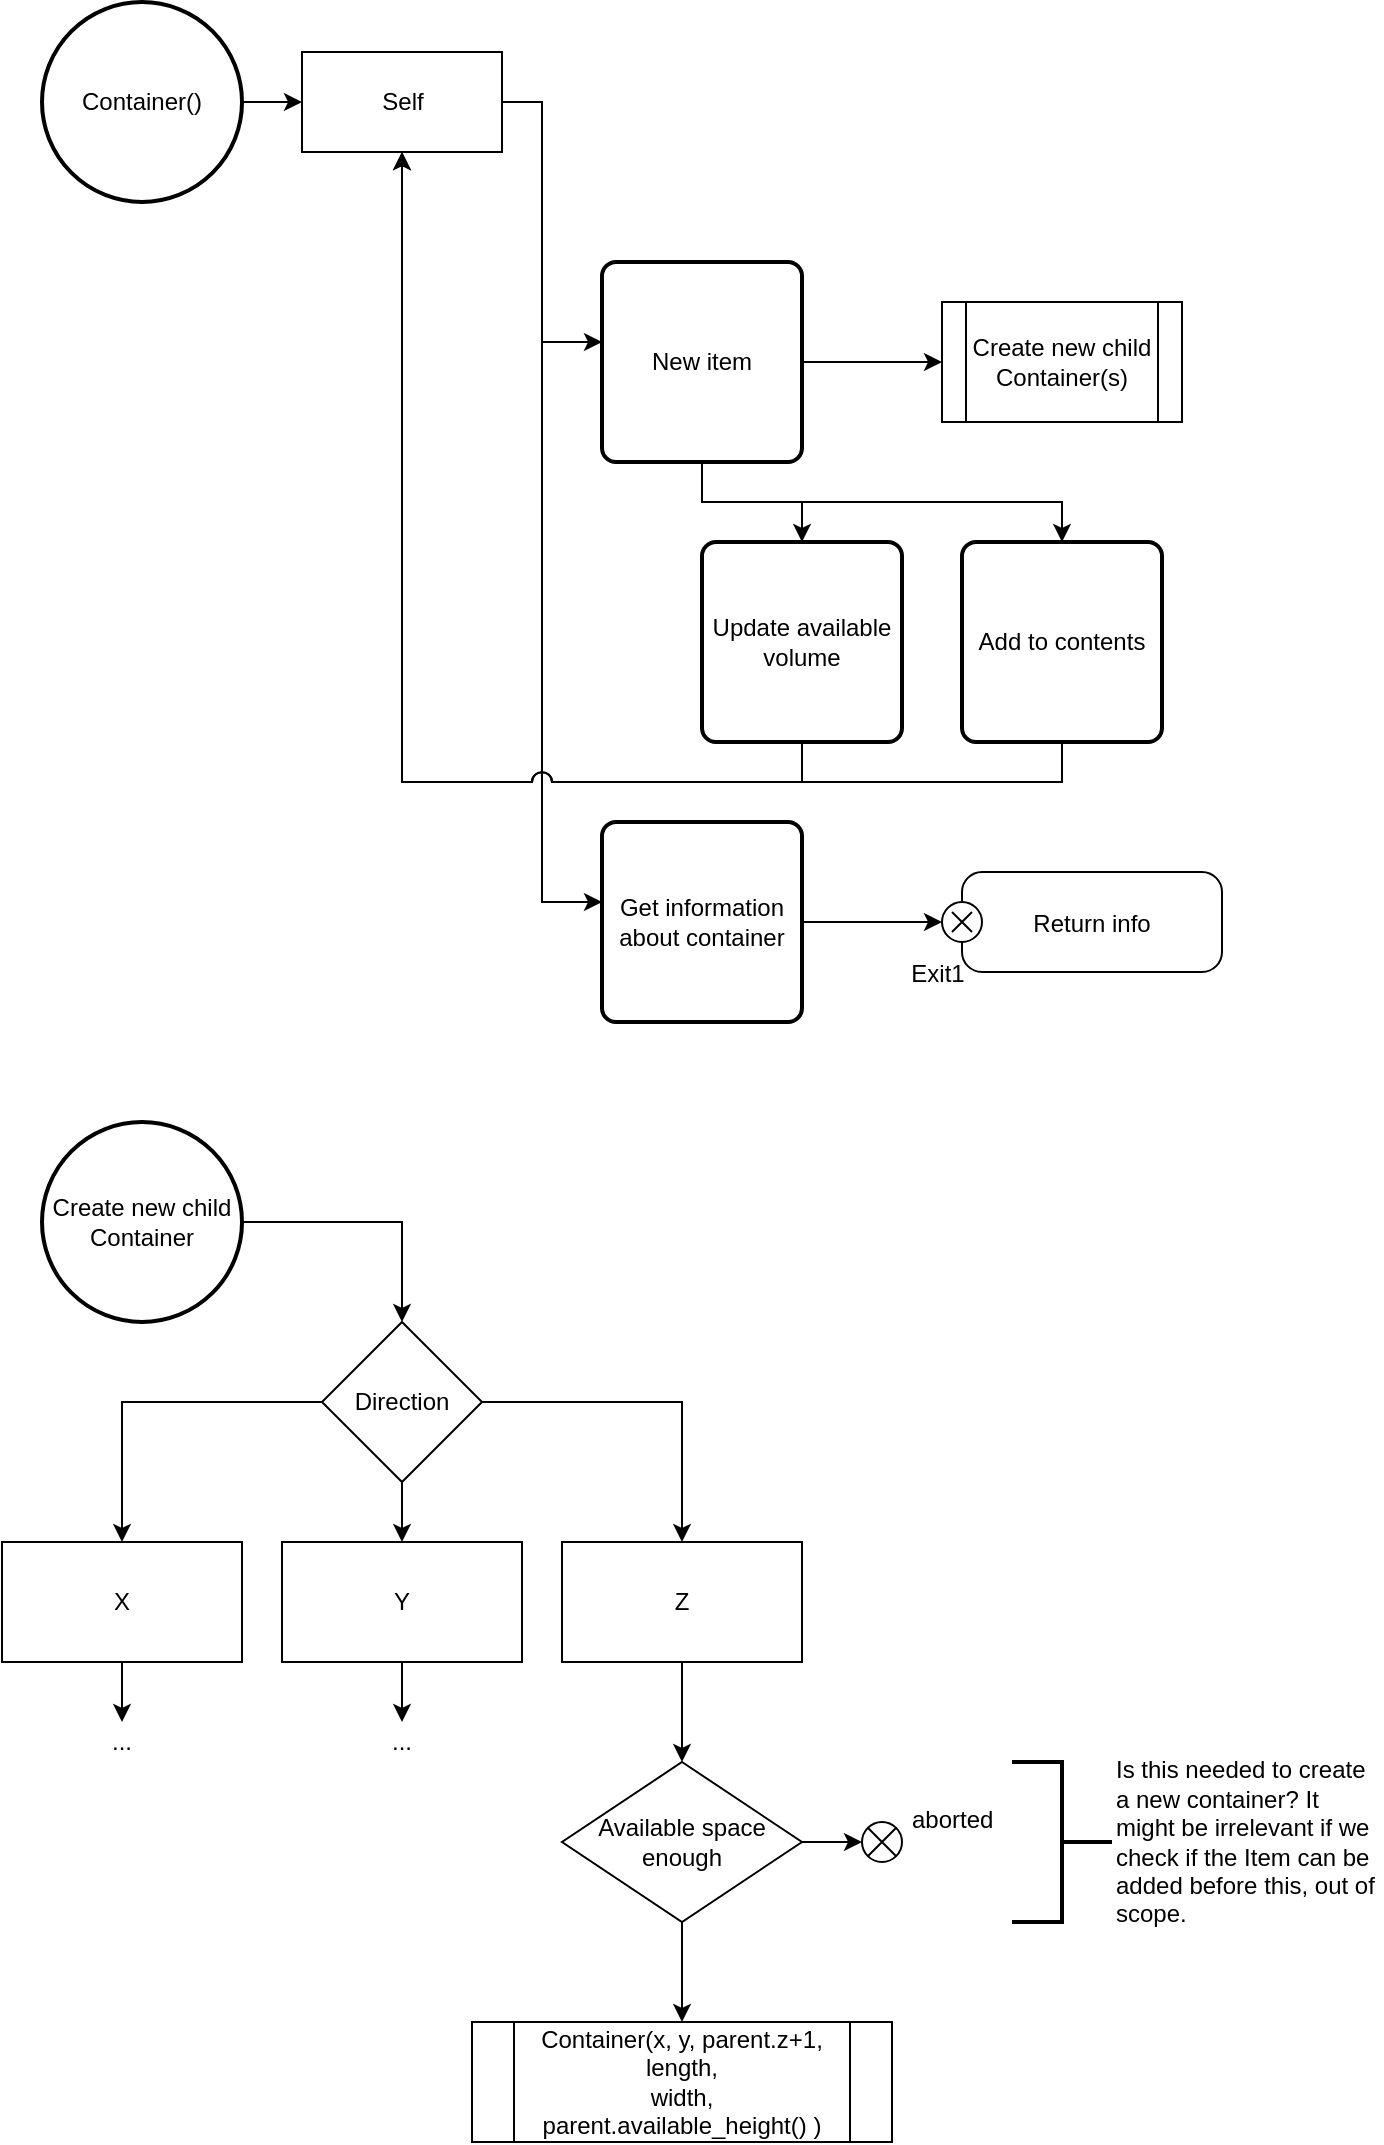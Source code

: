 <mxfile version="14.1.8" type="device"><diagram id="--4UrlgCyEFiTAmcFVNU" name="Page-1"><mxGraphModel dx="1422" dy="822" grid="1" gridSize="10" guides="1" tooltips="1" connect="1" arrows="1" fold="1" page="1" pageScale="1" pageWidth="850" pageHeight="1100" math="0" shadow="0"><root><mxCell id="0"/><mxCell id="1" parent="0"/><mxCell id="2UCCLiJV_eSxjSolZQPs-41" value="" style="edgeStyle=orthogonalEdgeStyle;rounded=0;orthogonalLoop=1;jettySize=auto;html=1;" parent="1" source="2UCCLiJV_eSxjSolZQPs-1" target="2UCCLiJV_eSxjSolZQPs-39" edge="1"><mxGeometry relative="1" as="geometry"/></mxCell><mxCell id="2UCCLiJV_eSxjSolZQPs-1" value="Container()" style="strokeWidth=2;html=1;shape=mxgraph.flowchart.start_2;whiteSpace=wrap;" parent="1" vertex="1"><mxGeometry x="110" y="120" width="100" height="100" as="geometry"/></mxCell><mxCell id="2UCCLiJV_eSxjSolZQPs-37" value="" style="edgeStyle=orthogonalEdgeStyle;rounded=0;orthogonalLoop=1;jettySize=auto;html=1;" parent="1" source="2UCCLiJV_eSxjSolZQPs-33" target="2UCCLiJV_eSxjSolZQPs-36" edge="1"><mxGeometry relative="1" as="geometry"/></mxCell><mxCell id="2UCCLiJV_eSxjSolZQPs-45" style="edgeStyle=orthogonalEdgeStyle;rounded=0;orthogonalLoop=1;jettySize=auto;html=1;exitX=0.5;exitY=1;exitDx=0;exitDy=0;" parent="1" source="2UCCLiJV_eSxjSolZQPs-33" target="2UCCLiJV_eSxjSolZQPs-43" edge="1"><mxGeometry relative="1" as="geometry"/></mxCell><mxCell id="eRau1j4H7dl-qwuQTHQE-30" value="" style="edgeStyle=orthogonalEdgeStyle;rounded=0;orthogonalLoop=1;jettySize=auto;html=1;" edge="1" parent="1" source="2UCCLiJV_eSxjSolZQPs-33" target="eRau1j4H7dl-qwuQTHQE-29"><mxGeometry relative="1" as="geometry"/></mxCell><mxCell id="2UCCLiJV_eSxjSolZQPs-33" value="New item" style="rounded=1;whiteSpace=wrap;html=1;absoluteArcSize=1;arcSize=14;strokeWidth=2;" parent="1" vertex="1"><mxGeometry x="390" y="250" width="100" height="100" as="geometry"/></mxCell><mxCell id="2UCCLiJV_eSxjSolZQPs-36" value="Update available volume" style="rounded=1;whiteSpace=wrap;html=1;absoluteArcSize=1;arcSize=14;strokeWidth=2;" parent="1" vertex="1"><mxGeometry x="440" y="390" width="100" height="100" as="geometry"/></mxCell><mxCell id="2UCCLiJV_eSxjSolZQPs-62" style="edgeStyle=orthogonalEdgeStyle;rounded=0;jumpStyle=none;jumpSize=10;orthogonalLoop=1;jettySize=auto;html=1;" parent="1" source="2UCCLiJV_eSxjSolZQPs-39" target="2UCCLiJV_eSxjSolZQPs-33" edge="1"><mxGeometry relative="1" as="geometry"><Array as="points"><mxPoint x="360" y="170"/><mxPoint x="360" y="290"/></Array></mxGeometry></mxCell><mxCell id="2UCCLiJV_eSxjSolZQPs-63" style="edgeStyle=orthogonalEdgeStyle;rounded=0;jumpStyle=none;jumpSize=10;orthogonalLoop=1;jettySize=auto;html=1;" parent="1" source="2UCCLiJV_eSxjSolZQPs-39" target="2UCCLiJV_eSxjSolZQPs-51" edge="1"><mxGeometry relative="1" as="geometry"><Array as="points"><mxPoint x="360" y="170"/><mxPoint x="360" y="570"/></Array></mxGeometry></mxCell><mxCell id="2UCCLiJV_eSxjSolZQPs-39" value="Self" style="html=1;direction=west;" parent="1" vertex="1"><mxGeometry x="240" y="145" width="100" height="50" as="geometry"/></mxCell><mxCell id="2UCCLiJV_eSxjSolZQPs-65" style="edgeStyle=orthogonalEdgeStyle;rounded=0;jumpStyle=arc;jumpSize=10;orthogonalLoop=1;jettySize=auto;html=1;exitX=0.5;exitY=1;exitDx=0;exitDy=0;" parent="1" source="2UCCLiJV_eSxjSolZQPs-43" target="2UCCLiJV_eSxjSolZQPs-39" edge="1"><mxGeometry relative="1" as="geometry"/></mxCell><mxCell id="2UCCLiJV_eSxjSolZQPs-43" value="Add to contents" style="rounded=1;whiteSpace=wrap;html=1;absoluteArcSize=1;arcSize=14;strokeWidth=2;" parent="1" vertex="1"><mxGeometry x="570" y="390" width="100" height="100" as="geometry"/></mxCell><mxCell id="eRau1j4H7dl-qwuQTHQE-27" value="" style="edgeStyle=orthogonalEdgeStyle;rounded=0;orthogonalLoop=1;jettySize=auto;html=1;" edge="1" parent="1" source="2UCCLiJV_eSxjSolZQPs-51" target="eRau1j4H7dl-qwuQTHQE-25"><mxGeometry relative="1" as="geometry"/></mxCell><mxCell id="2UCCLiJV_eSxjSolZQPs-51" value="Get information&lt;br&gt;about container" style="rounded=1;whiteSpace=wrap;html=1;absoluteArcSize=1;arcSize=14;strokeWidth=2;" parent="1" vertex="1"><mxGeometry x="390" y="530" width="100" height="100" as="geometry"/></mxCell><mxCell id="2UCCLiJV_eSxjSolZQPs-68" style="edgeStyle=orthogonalEdgeStyle;rounded=0;jumpStyle=arc;jumpSize=10;orthogonalLoop=1;jettySize=auto;html=1;exitX=0.5;exitY=1;exitDx=0;exitDy=0;" parent="1" source="2UCCLiJV_eSxjSolZQPs-36" target="2UCCLiJV_eSxjSolZQPs-39" edge="1"><mxGeometry relative="1" as="geometry"/></mxCell><mxCell id="eRau1j4H7dl-qwuQTHQE-5" value="" style="edgeStyle=orthogonalEdgeStyle;rounded=0;orthogonalLoop=1;jettySize=auto;html=1;" edge="1" parent="1" source="eRau1j4H7dl-qwuQTHQE-2" target="eRau1j4H7dl-qwuQTHQE-4"><mxGeometry relative="1" as="geometry"/></mxCell><mxCell id="eRau1j4H7dl-qwuQTHQE-7" style="edgeStyle=orthogonalEdgeStyle;rounded=0;orthogonalLoop=1;jettySize=auto;html=1;" edge="1" parent="1" source="eRau1j4H7dl-qwuQTHQE-2" target="eRau1j4H7dl-qwuQTHQE-6"><mxGeometry relative="1" as="geometry"/></mxCell><mxCell id="eRau1j4H7dl-qwuQTHQE-9" style="edgeStyle=orthogonalEdgeStyle;rounded=0;orthogonalLoop=1;jettySize=auto;html=1;" edge="1" parent="1" source="eRau1j4H7dl-qwuQTHQE-2" target="eRau1j4H7dl-qwuQTHQE-8"><mxGeometry relative="1" as="geometry"/></mxCell><mxCell id="eRau1j4H7dl-qwuQTHQE-2" value="Direction" style="rhombus;whiteSpace=wrap;html=1;" vertex="1" parent="1"><mxGeometry x="250" y="780" width="80" height="80" as="geometry"/></mxCell><mxCell id="eRau1j4H7dl-qwuQTHQE-14" style="edgeStyle=orthogonalEdgeStyle;rounded=0;orthogonalLoop=1;jettySize=auto;html=1;" edge="1" parent="1" source="eRau1j4H7dl-qwuQTHQE-4" target="eRau1j4H7dl-qwuQTHQE-11"><mxGeometry relative="1" as="geometry"/></mxCell><mxCell id="eRau1j4H7dl-qwuQTHQE-4" value="Y" style="rounded=0;whiteSpace=wrap;html=1;" vertex="1" parent="1"><mxGeometry x="230" y="890" width="120" height="60" as="geometry"/></mxCell><mxCell id="eRau1j4H7dl-qwuQTHQE-13" style="edgeStyle=orthogonalEdgeStyle;rounded=0;orthogonalLoop=1;jettySize=auto;html=1;" edge="1" parent="1" source="eRau1j4H7dl-qwuQTHQE-6" target="eRau1j4H7dl-qwuQTHQE-10"><mxGeometry relative="1" as="geometry"/></mxCell><mxCell id="eRau1j4H7dl-qwuQTHQE-6" value="X" style="rounded=0;whiteSpace=wrap;html=1;" vertex="1" parent="1"><mxGeometry x="90" y="890" width="120" height="60" as="geometry"/></mxCell><mxCell id="eRau1j4H7dl-qwuQTHQE-19" value="" style="edgeStyle=orthogonalEdgeStyle;rounded=0;orthogonalLoop=1;jettySize=auto;html=1;" edge="1" parent="1" source="eRau1j4H7dl-qwuQTHQE-8" target="eRau1j4H7dl-qwuQTHQE-17"><mxGeometry relative="1" as="geometry"/></mxCell><mxCell id="eRau1j4H7dl-qwuQTHQE-8" value="Z" style="rounded=0;whiteSpace=wrap;html=1;" vertex="1" parent="1"><mxGeometry x="370" y="890" width="120" height="60" as="geometry"/></mxCell><mxCell id="eRau1j4H7dl-qwuQTHQE-10" value="..." style="text;html=1;strokeColor=none;fillColor=none;align=center;verticalAlign=middle;whiteSpace=wrap;rounded=0;" vertex="1" parent="1"><mxGeometry x="130" y="980" width="40" height="20" as="geometry"/></mxCell><mxCell id="eRau1j4H7dl-qwuQTHQE-11" value="..." style="text;html=1;strokeColor=none;fillColor=none;align=center;verticalAlign=middle;whiteSpace=wrap;rounded=0;" vertex="1" parent="1"><mxGeometry x="270" y="980" width="40" height="20" as="geometry"/></mxCell><mxCell id="eRau1j4H7dl-qwuQTHQE-22" value="" style="edgeStyle=orthogonalEdgeStyle;rounded=0;orthogonalLoop=1;jettySize=auto;html=1;" edge="1" parent="1" source="eRau1j4H7dl-qwuQTHQE-17" target="eRau1j4H7dl-qwuQTHQE-21"><mxGeometry relative="1" as="geometry"/></mxCell><mxCell id="eRau1j4H7dl-qwuQTHQE-24" value="" style="edgeStyle=orthogonalEdgeStyle;rounded=0;orthogonalLoop=1;jettySize=auto;html=1;" edge="1" parent="1" source="eRau1j4H7dl-qwuQTHQE-17" target="eRau1j4H7dl-qwuQTHQE-23"><mxGeometry relative="1" as="geometry"/></mxCell><mxCell id="eRau1j4H7dl-qwuQTHQE-17" value="Available space enough" style="rhombus;whiteSpace=wrap;html=1;" vertex="1" parent="1"><mxGeometry x="370" y="1000" width="120" height="80" as="geometry"/></mxCell><mxCell id="eRau1j4H7dl-qwuQTHQE-21" value="aborted" style="shape=mxgraph.sysml.flowFinal;labelPosition=right;verticalLabelPosition=top;spacingTop=5;spacingLeft=3;align=left;verticalAlign=top;resizable=0;" vertex="1" parent="1"><mxGeometry x="520" y="1030" width="20" height="20" as="geometry"/></mxCell><mxCell id="eRau1j4H7dl-qwuQTHQE-23" value="Container(x, y, parent.z+1,&lt;br&gt;length,&lt;br&gt;width, &lt;br&gt;parent.available_height() )" style="shape=process;whiteSpace=wrap;html=1;backgroundOutline=1;" vertex="1" parent="1"><mxGeometry x="325" y="1130" width="210" height="60" as="geometry"/></mxCell><mxCell id="eRau1j4H7dl-qwuQTHQE-25" value="Return info" style="shape=umlState;rounded=1;verticalAlign=middle;spacingTop=0;absoluteArcSize=1;arcSize=10;umlStateConnection=connPointRefExit;boundedLbl=1;" vertex="1" parent="1"><mxGeometry x="560" y="555" width="140" height="50" as="geometry"/></mxCell><mxCell id="eRau1j4H7dl-qwuQTHQE-26" value="Exit1" style="text;verticalAlign=middle;align=center;" vertex="1" parent="1"><mxGeometry x="533" y="595" width="50" height="20" as="geometry"/></mxCell><mxCell id="eRau1j4H7dl-qwuQTHQE-29" value="Create new child Container(s)" style="shape=process;whiteSpace=wrap;html=1;backgroundOutline=1;" vertex="1" parent="1"><mxGeometry x="560" y="270" width="120" height="60" as="geometry"/></mxCell><mxCell id="eRau1j4H7dl-qwuQTHQE-32" style="edgeStyle=orthogonalEdgeStyle;rounded=0;orthogonalLoop=1;jettySize=auto;html=1;entryX=0.5;entryY=0;entryDx=0;entryDy=0;" edge="1" parent="1" source="eRau1j4H7dl-qwuQTHQE-31" target="eRau1j4H7dl-qwuQTHQE-2"><mxGeometry relative="1" as="geometry"/></mxCell><mxCell id="eRau1j4H7dl-qwuQTHQE-31" value="Create new child Container" style="strokeWidth=2;html=1;shape=mxgraph.flowchart.start_2;whiteSpace=wrap;" vertex="1" parent="1"><mxGeometry x="110" y="680" width="100" height="100" as="geometry"/></mxCell><mxCell id="eRau1j4H7dl-qwuQTHQE-33" value="" style="strokeWidth=2;html=1;shape=mxgraph.flowchart.annotation_2;align=left;labelPosition=right;pointerEvents=1;direction=west;" vertex="1" parent="1"><mxGeometry x="595" y="1000" width="50" height="80" as="geometry"/></mxCell><mxCell id="eRau1j4H7dl-qwuQTHQE-34" value="Is this needed to create a new container? It might be irrelevant if we check if the Item can be added before this, out of scope." style="text;html=1;strokeColor=none;fillColor=none;align=left;verticalAlign=middle;whiteSpace=wrap;rounded=0;" vertex="1" parent="1"><mxGeometry x="645" y="1000" width="135" height="80" as="geometry"/></mxCell></root></mxGraphModel></diagram></mxfile>